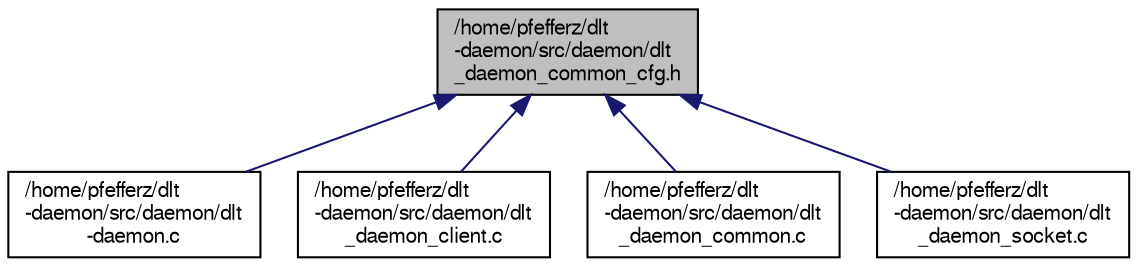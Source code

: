digraph "/home/pfefferz/dlt-daemon/src/daemon/dlt_daemon_common_cfg.h"
{
  edge [fontname="FreeSans",fontsize="10",labelfontname="FreeSans",labelfontsize="10"];
  node [fontname="FreeSans",fontsize="10",shape=record];
  Node1 [label="/home/pfefferz/dlt\l-daemon/src/daemon/dlt\l_daemon_common_cfg.h",height=0.2,width=0.4,color="black", fillcolor="grey75", style="filled", fontcolor="black"];
  Node1 -> Node2 [dir="back",color="midnightblue",fontsize="10",style="solid",fontname="FreeSans"];
  Node2 [label="/home/pfefferz/dlt\l-daemon/src/daemon/dlt\l-daemon.c",height=0.2,width=0.4,color="black", fillcolor="white", style="filled",URL="$dlt-daemon_8c.html"];
  Node1 -> Node3 [dir="back",color="midnightblue",fontsize="10",style="solid",fontname="FreeSans"];
  Node3 [label="/home/pfefferz/dlt\l-daemon/src/daemon/dlt\l_daemon_client.c",height=0.2,width=0.4,color="black", fillcolor="white", style="filled",URL="$dlt__daemon__client_8c.html"];
  Node1 -> Node4 [dir="back",color="midnightblue",fontsize="10",style="solid",fontname="FreeSans"];
  Node4 [label="/home/pfefferz/dlt\l-daemon/src/daemon/dlt\l_daemon_common.c",height=0.2,width=0.4,color="black", fillcolor="white", style="filled",URL="$dlt__daemon__common_8c.html"];
  Node1 -> Node5 [dir="back",color="midnightblue",fontsize="10",style="solid",fontname="FreeSans"];
  Node5 [label="/home/pfefferz/dlt\l-daemon/src/daemon/dlt\l_daemon_socket.c",height=0.2,width=0.4,color="black", fillcolor="white", style="filled",URL="$dlt__daemon__socket_8c.html"];
}

